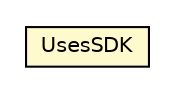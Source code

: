 #!/usr/local/bin/dot
#
# Class diagram 
# Generated by UMLGraph version 5.1 (http://www.umlgraph.org/)
#

digraph G {
	edge [fontname="Helvetica",fontsize=10,labelfontname="Helvetica",labelfontsize=10];
	node [fontname="Helvetica",fontsize=10,shape=plaintext];
	nodesep=0.25;
	ranksep=0.5;
	// org.androidtransfuse.model.manifest.UsesSDK
	c9692 [label=<<table title="org.androidtransfuse.model.manifest.UsesSDK" border="0" cellborder="1" cellspacing="0" cellpadding="2" port="p" bgcolor="lemonChiffon" href="./UsesSDK.html">
		<tr><td><table border="0" cellspacing="0" cellpadding="1">
<tr><td align="center" balign="center"> UsesSDK </td></tr>
		</table></td></tr>
		</table>>, fontname="Helvetica", fontcolor="black", fontsize=10.0];
}

